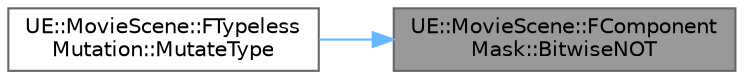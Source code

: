 digraph "UE::MovieScene::FComponentMask::BitwiseNOT"
{
 // INTERACTIVE_SVG=YES
 // LATEX_PDF_SIZE
  bgcolor="transparent";
  edge [fontname=Helvetica,fontsize=10,labelfontname=Helvetica,labelfontsize=10];
  node [fontname=Helvetica,fontsize=10,shape=box,height=0.2,width=0.4];
  rankdir="RL";
  Node1 [id="Node000001",label="UE::MovieScene::FComponent\lMask::BitwiseNOT",height=0.2,width=0.4,color="gray40", fillcolor="grey60", style="filled", fontcolor="black",tooltip=" "];
  Node1 -> Node2 [id="edge1_Node000001_Node000002",dir="back",color="steelblue1",style="solid",tooltip=" "];
  Node2 [id="Node000002",label="UE::MovieScene::FTypeless\lMutation::MutateType",height=0.2,width=0.4,color="grey40", fillcolor="white", style="filled",URL="$dd/d70/structUE_1_1MovieScene_1_1FTypelessMutation.html#a556b27a1bfe95e6289d7de9d182de521",tooltip="Combine our masks into the specified pre-existing mask."];
}
